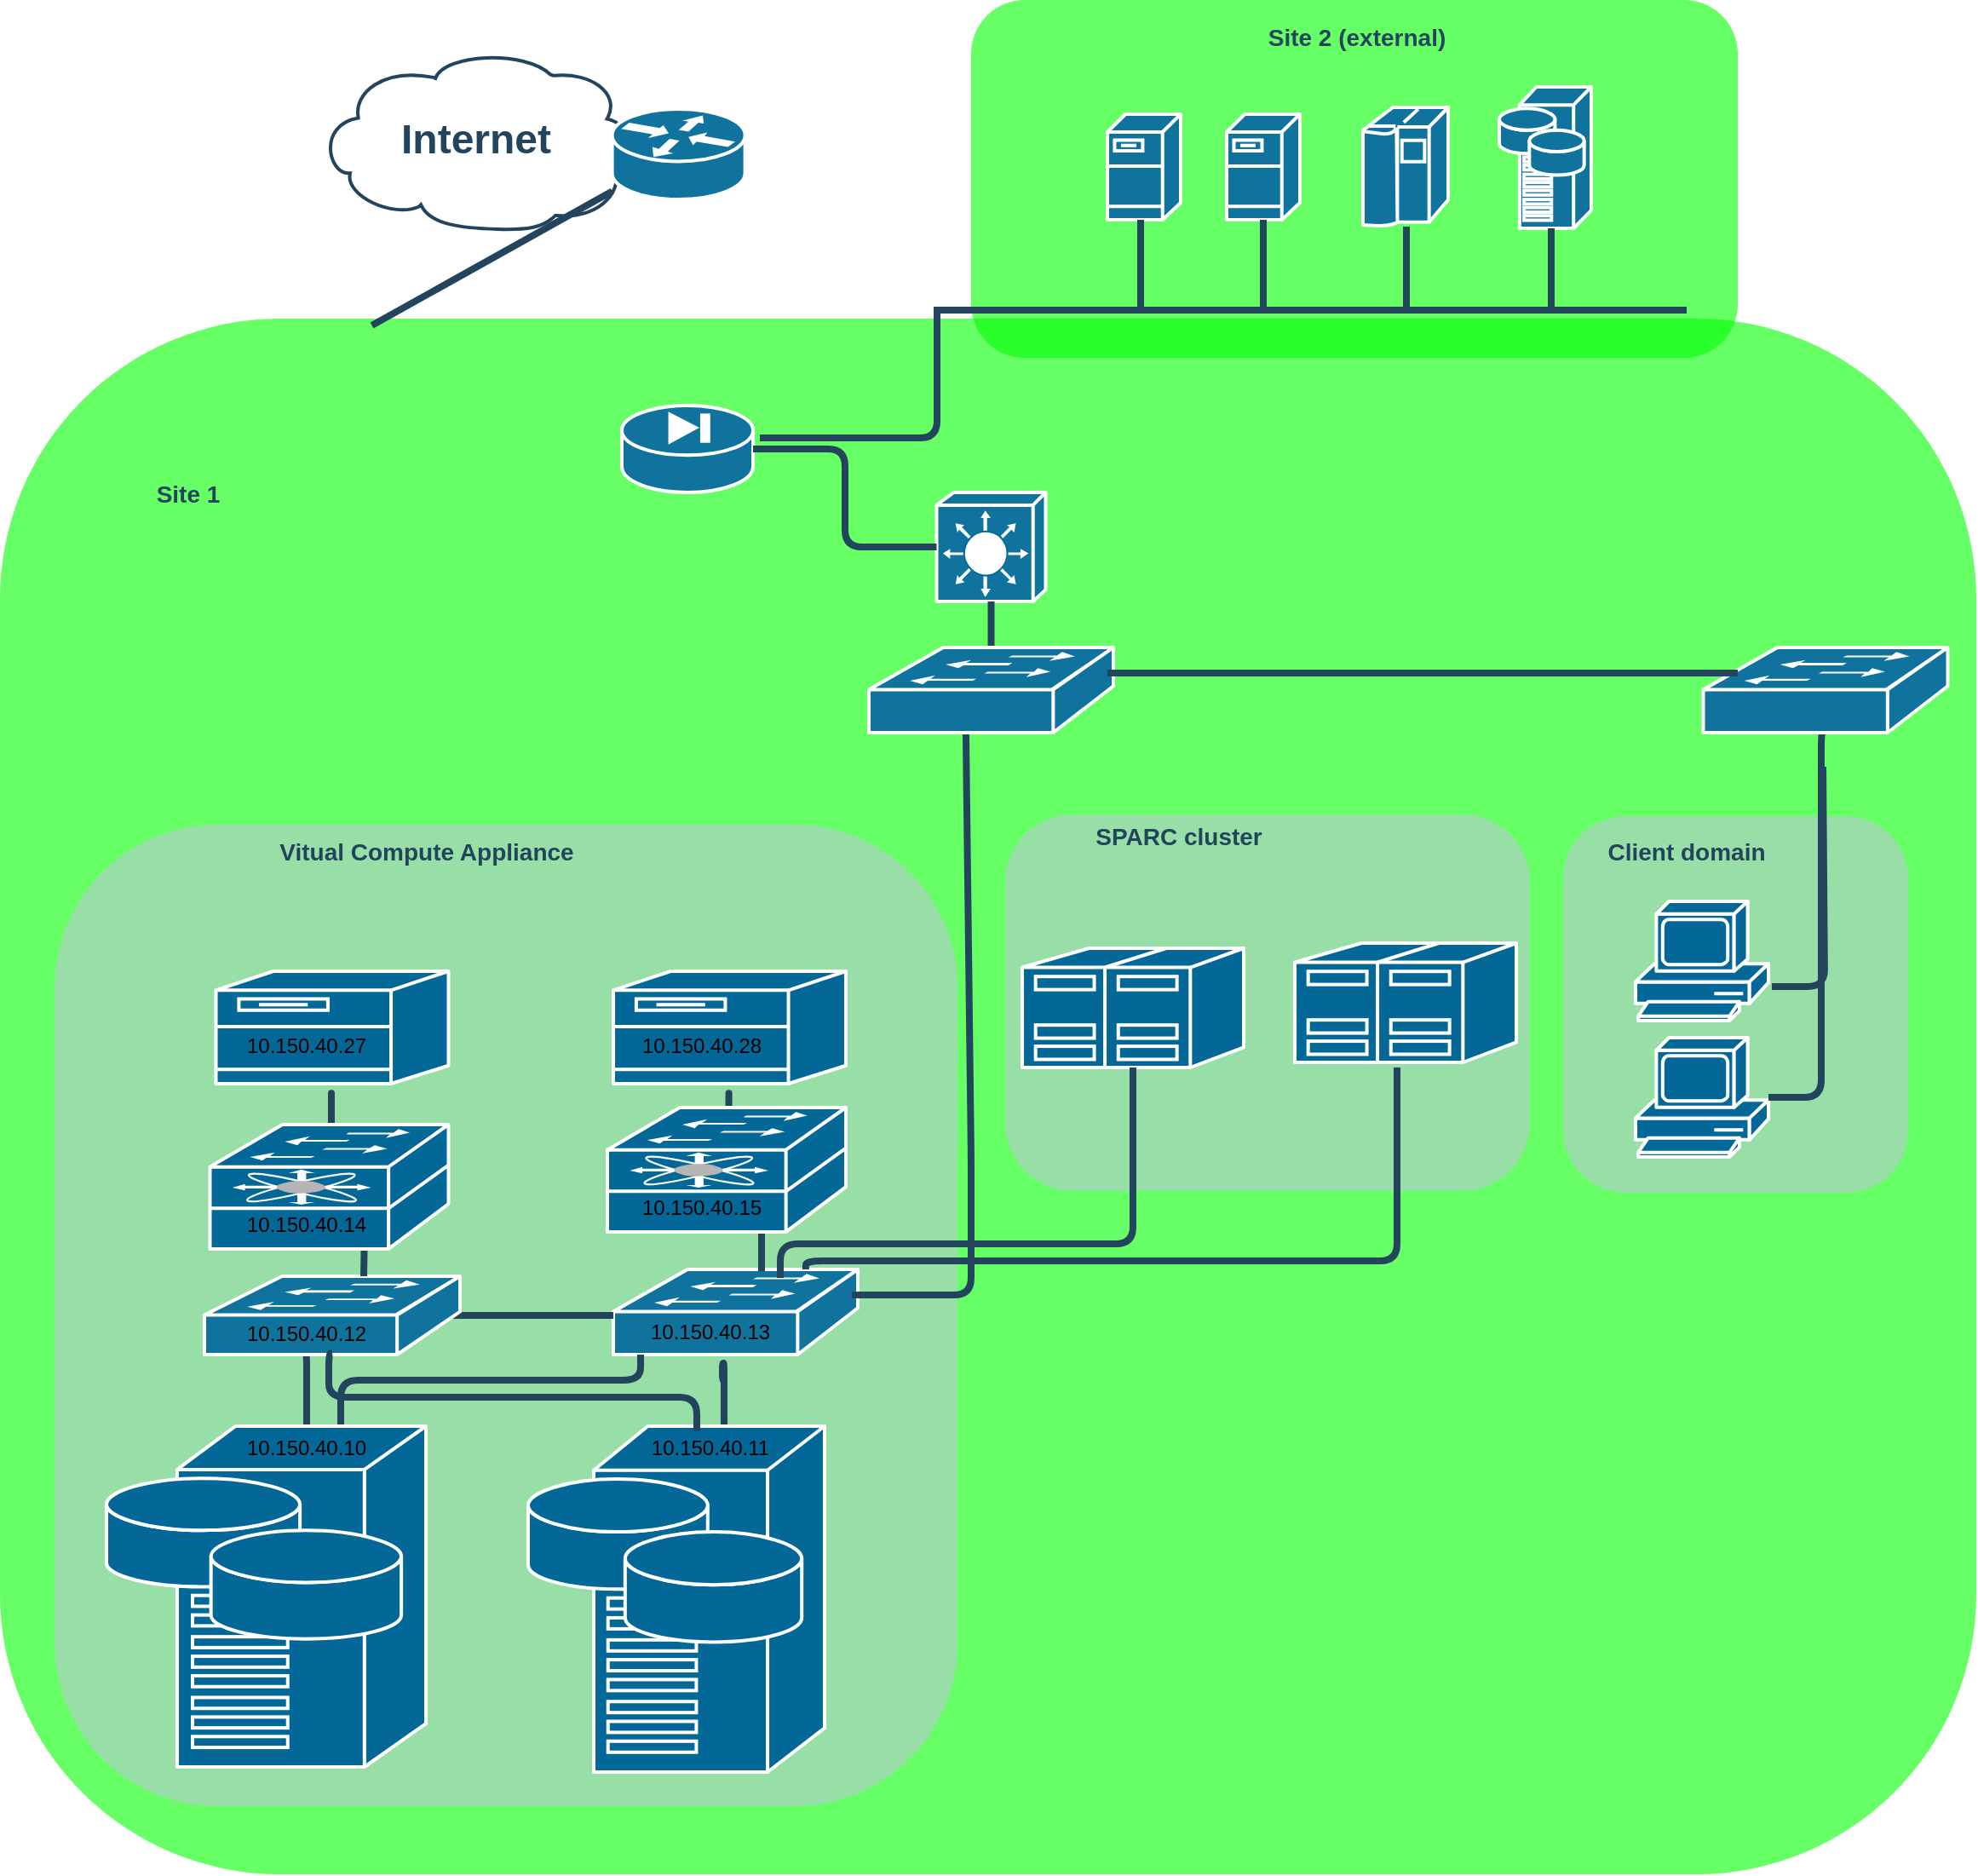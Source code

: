 <mxfile version="16.1.0" type="github">
  <diagram id="6a731a19-8d31-9384-78a2-239565b7b9f0" name="Page-1">
    <mxGraphModel dx="1863" dy="493" grid="1" gridSize="10" guides="1" tooltips="1" connect="1" arrows="1" fold="1" page="1" pageScale="1" pageWidth="827" pageHeight="1169" background="none" math="0" shadow="0">
      <root>
        <mxCell id="0" />
        <mxCell id="1" parent="0" />
        <mxCell id="E98OGkTCvnJ0Mw3zOJ---2271" value="" style="rounded=1;whiteSpace=wrap;html=1;strokeColor=none;fillColor=#00FF00;fontSize=24;fontColor=#23445D;align=center;opacity=60;arcSize=18;" vertex="1" parent="1">
          <mxGeometry x="-110" y="237" width="1160" height="913" as="geometry" />
        </mxCell>
        <mxCell id="E98OGkTCvnJ0Mw3zOJ---2266" value="" style="rounded=1;whiteSpace=wrap;html=1;strokeColor=none;fillColor=#BAC8D3;fontSize=24;fontColor=#23445D;align=center;opacity=60;arcSize=18;" vertex="1" parent="1">
          <mxGeometry x="807.5" y="529" width="202.5" height="221" as="geometry" />
        </mxCell>
        <mxCell id="Pr5-naN3Z31YBVQmqUEw-2314" value="" style="rounded=1;whiteSpace=wrap;html=1;strokeColor=none;fillColor=#BAC8D3;fontSize=24;fontColor=#23445D;align=center;opacity=60;arcSize=18;" parent="1" vertex="1">
          <mxGeometry x="480" y="528" width="308" height="221" as="geometry" />
        </mxCell>
        <mxCell id="Pr5-naN3Z31YBVQmqUEw-2285" value="" style="rounded=1;whiteSpace=wrap;html=1;strokeColor=none;fillColor=#BAC8D3;fontSize=24;fontColor=#23445D;align=center;opacity=60;arcSize=18;" parent="1" vertex="1">
          <mxGeometry x="-78" y="534" width="530" height="576" as="geometry" />
        </mxCell>
        <mxCell id="2087" value="&lt;font color=&quot;#23445d&quot;&gt;Vitual Compute Appliance&lt;/font&gt;" style="rounded=1;whiteSpace=wrap;html=1;strokeColor=none;fillColor=none;fontSize=14;fontColor=#742B21;align=center;fontStyle=1" parent="1" vertex="1">
          <mxGeometry x="46.5" y="538" width="187" height="24" as="geometry" />
        </mxCell>
        <mxCell id="2094" value="" style="rounded=1;whiteSpace=wrap;html=1;strokeColor=none;fillColor=#00FF00;fontSize=24;fontColor=#23445D;align=center;opacity=60;" parent="1" vertex="1">
          <mxGeometry x="460" y="50" width="450" height="210" as="geometry" />
        </mxCell>
        <mxCell id="2103" value="" style="shape=mxgraph.cisco.servers.fileserver;html=1;dashed=0;fillColor=#10739E;strokeColor=#ffffff;strokeWidth=2;verticalLabelPosition=bottom;verticalAlign=top;fontFamily=Helvetica;fontSize=36;fontColor=#FFB366" parent="1" vertex="1">
          <mxGeometry x="540" y="117" width="43" height="62" as="geometry" />
        </mxCell>
        <mxCell id="2104" value="" style="shape=mxgraph.cisco.servers.fileserver;html=1;dashed=0;fillColor=#10739E;strokeColor=#ffffff;strokeWidth=2;verticalLabelPosition=bottom;verticalAlign=top;fontFamily=Helvetica;fontSize=36;fontColor=#FFB366" parent="1" vertex="1">
          <mxGeometry x="610" y="117" width="43" height="62" as="geometry" />
        </mxCell>
        <mxCell id="2105" value="" style="shape=mxgraph.cisco.computers_and_peripherals.ibm_mainframe;html=1;dashed=0;fillColor=#10739E;strokeColor=#ffffff;strokeWidth=2;verticalLabelPosition=bottom;verticalAlign=top;fontFamily=Helvetica;fontSize=36;fontColor=#FFB366" parent="1" vertex="1">
          <mxGeometry x="690" y="113" width="50" height="70" as="geometry" />
        </mxCell>
        <mxCell id="2106" value="" style="shape=mxgraph.cisco.servers.storage_server;html=1;dashed=0;fillColor=#10739E;strokeColor=#ffffff;strokeWidth=2;verticalLabelPosition=bottom;verticalAlign=top;fontFamily=Helvetica;fontSize=36;fontColor=#FFB366" parent="1" vertex="1">
          <mxGeometry x="770" y="101" width="54" height="83" as="geometry" />
        </mxCell>
        <mxCell id="2108" value="" style="shape=mxgraph.cisco.security.pix_firewall;html=1;dashed=0;fillColor=#10739E;strokeColor=#ffffff;strokeWidth=2;verticalLabelPosition=bottom;verticalAlign=top;fontFamily=Helvetica;fontSize=36;fontColor=#FFB366" parent="1" vertex="1">
          <mxGeometry x="255" y="288" width="77" height="51" as="geometry" />
        </mxCell>
        <mxCell id="2109" value="Internet" style="shape=mxgraph.cisco.storage.cloud;html=1;dashed=0;strokeColor=#23445D;fillColor=#ffffff;strokeWidth=2;fontFamily=Helvetica;fontSize=24;fontColor=#23445D;align=center;fontStyle=1" parent="1" vertex="1">
          <mxGeometry x="76.31" y="79" width="186" height="106" as="geometry" />
        </mxCell>
        <mxCell id="2112" value="" style="shape=mxgraph.cisco.switches.layer_3_switch;html=1;dashed=0;fillColor=#10739E;strokeColor=#ffffff;strokeWidth=2;verticalLabelPosition=bottom;verticalAlign=top;fontFamily=Helvetica;fontSize=36;fontColor=#FFB366" parent="1" vertex="1">
          <mxGeometry x="439.75" y="339" width="64" height="64" as="geometry" />
        </mxCell>
        <mxCell id="2114" value="" style="shape=mxgraph.cisco.switches.workgroup_switch;html=1;dashed=0;fillColor=#10739E;strokeColor=#ffffff;strokeWidth=2;verticalLabelPosition=bottom;verticalAlign=top;fontFamily=Helvetica;fontSize=36;fontColor=#FFB366" parent="1" vertex="1">
          <mxGeometry x="250" y="795" width="143.5" height="50" as="geometry" />
        </mxCell>
        <mxCell id="2138" value="" style="shape=mxgraph.cisco.routers.router;html=1;dashed=0;fillColor=#10739E;strokeColor=#ffffff;strokeWidth=2;verticalLabelPosition=bottom;verticalAlign=top;fontFamily=Helvetica;fontSize=36;fontColor=#FFB366" parent="1" vertex="1">
          <mxGeometry x="249.31" y="114" width="78" height="53" as="geometry" />
        </mxCell>
        <mxCell id="2153" value="" style="line;html=1;strokeColor=#23445D;" parent="1" vertex="1">
          <mxGeometry x="440" y="227" width="440" height="10" as="geometry" />
        </mxCell>
        <mxCell id="2164" value="" style="edgeStyle=elbowEdgeStyle;elbow=horizontal;endArrow=none;html=1;strokeColor=#23445D;endFill=0;strokeWidth=4;rounded=1" parent="1" source="2103" edge="1">
          <mxGeometry width="100" height="100" relative="1" as="geometry">
            <mxPoint x="559" y="190" as="sourcePoint" />
            <mxPoint x="559.278" y="232.083" as="targetPoint" />
          </mxGeometry>
        </mxCell>
        <mxCell id="2165" value="" style="edgeStyle=elbowEdgeStyle;elbow=horizontal;endArrow=none;html=1;strokeColor=#23445D;endFill=0;strokeWidth=4;rounded=1" parent="1" source="2104" edge="1">
          <mxGeometry width="100" height="100" relative="1" as="geometry">
            <mxPoint x="631" y="190.0" as="sourcePoint" />
            <mxPoint x="631.278" y="232.083" as="targetPoint" />
          </mxGeometry>
        </mxCell>
        <mxCell id="2166" value="" style="edgeStyle=elbowEdgeStyle;elbow=horizontal;endArrow=none;html=1;strokeColor=#23445D;endFill=0;strokeWidth=4;rounded=1" parent="1" source="2105" edge="1">
          <mxGeometry width="100" height="100" relative="1" as="geometry">
            <mxPoint x="715" y="190.0" as="sourcePoint" />
            <mxPoint x="715.278" y="232.083" as="targetPoint" />
          </mxGeometry>
        </mxCell>
        <mxCell id="2167" value="" style="edgeStyle=elbowEdgeStyle;elbow=horizontal;endArrow=none;html=1;strokeColor=#23445D;endFill=0;strokeWidth=4;rounded=1" parent="1" source="2106" edge="1">
          <mxGeometry width="100" height="100" relative="1" as="geometry">
            <mxPoint x="800" y="190.0" as="sourcePoint" />
            <mxPoint x="800.278" y="232.083" as="targetPoint" />
          </mxGeometry>
        </mxCell>
        <mxCell id="2168" value="" style="edgeStyle=elbowEdgeStyle;elbow=horizontal;endArrow=none;html=1;strokeColor=#23445D;endFill=0;strokeWidth=4;rounded=1;entryX=1.052;entryY=0.373;entryDx=0;entryDy=0;entryPerimeter=0;" parent="1" target="2108" edge="1">
          <mxGeometry width="100" height="100" relative="1" as="geometry">
            <mxPoint x="440" y="230" as="sourcePoint" />
            <mxPoint x="416" y="263" as="targetPoint" />
            <Array as="points">
              <mxPoint x="440" y="220" />
              <mxPoint x="416.25" y="199" />
            </Array>
          </mxGeometry>
        </mxCell>
        <mxCell id="2170" value="" style="elbow=horizontal;endArrow=none;html=1;strokeColor=#23445D;endFill=0;strokeWidth=4;rounded=1" parent="1" target="2138" edge="1">
          <mxGeometry width="100" height="100" relative="1" as="geometry">
            <mxPoint x="108.25" y="241.009" as="sourcePoint" />
            <mxPoint x="591.528" y="152.083" as="targetPoint" />
          </mxGeometry>
        </mxCell>
        <mxCell id="2172" style="edgeStyle=none;rounded=1;html=1;strokeColor=#23445D;endArrow=none;endFill=0;strokeWidth=4;startArrow=none;exitX=0.397;exitY=1.02;exitDx=0;exitDy=0;exitPerimeter=0;" parent="1" source="Pr5-naN3Z31YBVQmqUEw-2311" edge="1">
          <mxGeometry relative="1" as="geometry">
            <mxPoint x="676" y="671.987" as="sourcePoint" />
            <Array as="points">
              <mxPoint x="460" y="730" />
              <mxPoint x="460" y="810" />
              <mxPoint x="390" y="810" />
            </Array>
            <mxPoint x="390" y="810" as="targetPoint" />
          </mxGeometry>
        </mxCell>
        <mxCell id="2178" value="" style="edgeStyle=elbowEdgeStyle;elbow=horizontal;endArrow=none;html=1;strokeColor=#23445D;endFill=0;strokeWidth=4;rounded=1;exitX=1;exitY=0.5;exitDx=0;exitDy=0;exitPerimeter=0;" parent="1" target="2112" edge="1" source="2108">
          <mxGeometry width="100" height="100" relative="1" as="geometry">
            <mxPoint x="340" y="314" as="sourcePoint" />
            <mxPoint x="663.278" y="387.083" as="targetPoint" />
          </mxGeometry>
        </mxCell>
        <mxCell id="2180" style="edgeStyle=orthogonalEdgeStyle;rounded=1;html=1;strokeColor=#23445D;endArrow=none;endFill=0;strokeWidth=4;startArrow=none;exitX=0.393;exitY=0.978;exitDx=0;exitDy=0;exitPerimeter=0;" parent="1" source="Pr5-naN3Z31YBVQmqUEw-2264" target="Pr5-naN3Z31YBVQmqUEw-2270" edge="1">
          <mxGeometry relative="1" as="geometry">
            <Array as="points">
              <mxPoint x="70" y="844" />
            </Array>
            <mxPoint x="81" y="840" as="sourcePoint" />
            <mxPoint x="109" y="889" as="targetPoint" />
          </mxGeometry>
        </mxCell>
        <mxCell id="2181" style="edgeStyle=orthogonalEdgeStyle;rounded=1;html=1;strokeColor=#23445D;endArrow=none;endFill=0;strokeWidth=4" parent="1" source="2114" target="Pr5-naN3Z31YBVQmqUEw-2270" edge="1">
          <mxGeometry relative="1" as="geometry">
            <Array as="points">
              <mxPoint x="266" y="860" />
              <mxPoint x="90" y="860" />
            </Array>
            <mxPoint x="120" y="870" as="targetPoint" />
          </mxGeometry>
        </mxCell>
        <mxCell id="2200" style="rounded=1;html=1;strokeColor=#23445D;endArrow=none;endFill=0;strokeWidth=4;" parent="1" edge="1">
          <mxGeometry relative="1" as="geometry">
            <mxPoint x="960" y="500" as="sourcePoint" />
            <mxPoint x="930" y="629" as="targetPoint" />
            <Array as="points">
              <mxPoint x="961" y="629" />
            </Array>
          </mxGeometry>
        </mxCell>
        <mxCell id="2227" value="&lt;font color=&quot;#23445d&quot;&gt;Site 2 (external)&lt;/font&gt;" style="rounded=1;whiteSpace=wrap;html=1;strokeColor=none;fillColor=none;fontSize=14;fontColor=#742B21;align=center;fontStyle=1" parent="1" vertex="1">
          <mxGeometry x="615" y="62" width="143" height="19" as="geometry" />
        </mxCell>
        <mxCell id="2257" style="edgeStyle=orthogonalEdgeStyle;curved=1;rounded=0;jumpStyle=none;html=1;exitX=0.75;exitY=0;entryX=0.75;entryY=0;shadow=0;labelBackgroundColor=#ffffff;startArrow=none;startFill=0;endArrow=none;endFill=0;endSize=10;jettySize=auto;orthogonalLoop=1;strokeColor=#23445D;strokeWidth=2;fillColor=#F08705;fontFamily=Helvetica;fontSize=25;fontColor=#23445D;align=left;" parent="1" source="2087" target="2087" edge="1">
          <mxGeometry relative="1" as="geometry" />
        </mxCell>
        <mxCell id="Pr5-naN3Z31YBVQmqUEw-2266" value="" style="edgeStyle=none;rounded=1;html=1;strokeColor=#23445D;endArrow=none;endFill=0;strokeWidth=4;entryX=0.5;entryY=0;entryDx=0;entryDy=0;entryPerimeter=0;" parent="1" source="2112" edge="1" target="Pr5-naN3Z31YBVQmqUEw-2311">
          <mxGeometry relative="1" as="geometry">
            <mxPoint x="631" y="407.412" as="sourcePoint" />
            <mxPoint x="472" y="420" as="targetPoint" />
          </mxGeometry>
        </mxCell>
        <mxCell id="Pr5-naN3Z31YBVQmqUEw-2267" value="" style="edgeStyle=orthogonalEdgeStyle;rounded=1;html=1;strokeColor=#23445D;endArrow=none;endFill=0;strokeWidth=4;entryX=0.98;entryY=0.5;entryDx=0;entryDy=0;entryPerimeter=0;" parent="1" source="2114" target="Pr5-naN3Z31YBVQmqUEw-2264" edge="1">
          <mxGeometry relative="1" as="geometry">
            <Array as="points">
              <mxPoint x="112" y="822" />
              <mxPoint x="112" y="822" />
            </Array>
            <mxPoint x="138" y="776.5" as="sourcePoint" />
            <mxPoint x="-152" y="1090.5" as="targetPoint" />
          </mxGeometry>
        </mxCell>
        <mxCell id="Pr5-naN3Z31YBVQmqUEw-2264" value="" style="shape=mxgraph.cisco.switches.workgroup_switch;html=1;dashed=0;fillColor=#10739E;strokeColor=#ffffff;strokeWidth=2;verticalLabelPosition=bottom;verticalAlign=top;fontFamily=Helvetica;fontSize=36;fontColor=#FFB366" parent="1" vertex="1">
          <mxGeometry x="10" y="799" width="150" height="46" as="geometry" />
        </mxCell>
        <mxCell id="Pr5-naN3Z31YBVQmqUEw-2269" value="" style="shape=mxgraph.cisco.servers.storage_server;sketch=0;html=1;pointerEvents=1;dashed=0;fillColor=#036897;strokeColor=#ffffff;strokeWidth=2;verticalLabelPosition=bottom;verticalAlign=top;align=center;outlineConnect=0;" parent="1" vertex="1">
          <mxGeometry x="200" y="887" width="174" height="203" as="geometry" />
        </mxCell>
        <mxCell id="Pr5-naN3Z31YBVQmqUEw-2270" value="" style="shape=mxgraph.cisco.servers.storage_server;sketch=0;html=1;pointerEvents=1;dashed=0;fillColor=#036897;strokeColor=#ffffff;strokeWidth=2;verticalLabelPosition=bottom;verticalAlign=top;align=center;outlineConnect=0;" parent="1" vertex="1">
          <mxGeometry x="-47.5" y="887" width="187.5" height="200" as="geometry" />
        </mxCell>
        <mxCell id="Pr5-naN3Z31YBVQmqUEw-2271" style="edgeStyle=orthogonalEdgeStyle;rounded=1;html=1;strokeColor=#23445D;endArrow=none;endFill=0;strokeWidth=4;startArrow=none;exitX=0.5;exitY=0.98;exitDx=0;exitDy=0;exitPerimeter=0;" parent="1" source="Pr5-naN3Z31YBVQmqUEw-2264" edge="1">
          <mxGeometry relative="1" as="geometry">
            <Array as="points">
              <mxPoint x="83" y="844" />
              <mxPoint x="83" y="870" />
              <mxPoint x="299" y="870" />
            </Array>
            <mxPoint x="39" y="819.5" as="sourcePoint" />
            <mxPoint x="299" y="890" as="targetPoint" />
          </mxGeometry>
        </mxCell>
        <mxCell id="Pr5-naN3Z31YBVQmqUEw-2272" value="" style="shape=mxgraph.cisco.computers_and_peripherals.pc;sketch=0;html=1;pointerEvents=1;dashed=0;fillColor=#036897;strokeColor=#ffffff;strokeWidth=2;verticalLabelPosition=bottom;verticalAlign=top;align=center;outlineConnect=0;" parent="1" vertex="1">
          <mxGeometry x="850" y="659" width="78" height="70" as="geometry" />
        </mxCell>
        <mxCell id="Pr5-naN3Z31YBVQmqUEw-2273" value="" style="shape=mxgraph.cisco.computers_and_peripherals.pc;sketch=0;html=1;pointerEvents=1;dashed=0;fillColor=#036897;strokeColor=#ffffff;strokeWidth=2;verticalLabelPosition=bottom;verticalAlign=top;align=center;outlineConnect=0;" parent="1" vertex="1">
          <mxGeometry x="850" y="579" width="78" height="70" as="geometry" />
        </mxCell>
        <mxCell id="Pr5-naN3Z31YBVQmqUEw-2276" style="edgeStyle=orthogonalEdgeStyle;rounded=1;html=1;strokeColor=#23445D;endArrow=none;endFill=0;strokeWidth=4;exitX=0.5;exitY=0.98;exitDx=0;exitDy=0;exitPerimeter=0;" parent="1" target="Pr5-naN3Z31YBVQmqUEw-2272" edge="1" source="Pr5-naN3Z31YBVQmqUEw-2310">
          <mxGeometry relative="1" as="geometry">
            <Array as="points">
              <mxPoint x="959" y="479" />
              <mxPoint x="959" y="694" />
            </Array>
            <mxPoint x="959" y="500" as="sourcePoint" />
            <mxPoint x="946" y="699" as="targetPoint" />
          </mxGeometry>
        </mxCell>
        <mxCell id="Pr5-naN3Z31YBVQmqUEw-2283" value="&lt;font color=&quot;#23445d&quot;&gt;SPARC cluster&lt;/font&gt;" style="rounded=1;whiteSpace=wrap;html=1;strokeColor=none;fillColor=none;fontSize=14;fontColor=#742B21;align=center;fontStyle=1" parent="1" vertex="1">
          <mxGeometry x="524" y="529" width="116" height="24" as="geometry" />
        </mxCell>
        <mxCell id="Pr5-naN3Z31YBVQmqUEw-2292" value="10.150.40.10" style="text;html=1;strokeColor=none;fillColor=none;align=center;verticalAlign=middle;whiteSpace=wrap;rounded=0;" parent="1" vertex="1">
          <mxGeometry x="40" y="885" width="60" height="30" as="geometry" />
        </mxCell>
        <mxCell id="Pr5-naN3Z31YBVQmqUEw-2293" value="10.150.40.11" style="text;html=1;strokeColor=none;fillColor=none;align=center;verticalAlign=middle;whiteSpace=wrap;rounded=0;" parent="1" vertex="1">
          <mxGeometry x="276.75" y="885" width="60" height="30" as="geometry" />
        </mxCell>
        <mxCell id="Pr5-naN3Z31YBVQmqUEw-2294" value="10.150.40.12" style="text;html=1;strokeColor=none;fillColor=none;align=center;verticalAlign=middle;whiteSpace=wrap;rounded=0;" parent="1" vertex="1">
          <mxGeometry x="40" y="817.5" width="60" height="30" as="geometry" />
        </mxCell>
        <mxCell id="Pr5-naN3Z31YBVQmqUEw-2295" value="10.150.40.13" style="text;html=1;strokeColor=none;fillColor=none;align=center;verticalAlign=middle;whiteSpace=wrap;rounded=0;" parent="1" vertex="1">
          <mxGeometry x="276.75" y="817" width="60" height="30" as="geometry" />
        </mxCell>
        <mxCell id="Pr5-naN3Z31YBVQmqUEw-2297" style="edgeStyle=orthogonalEdgeStyle;rounded=1;html=1;strokeColor=#23445D;endArrow=none;endFill=0;strokeWidth=4;" parent="1" edge="1">
          <mxGeometry relative="1" as="geometry">
            <Array as="points">
              <mxPoint x="337" y="766" />
              <mxPoint x="337" y="766" />
            </Array>
            <mxPoint x="337" y="743" as="sourcePoint" />
            <mxPoint x="337" y="796" as="targetPoint" />
          </mxGeometry>
        </mxCell>
        <mxCell id="Pr5-naN3Z31YBVQmqUEw-2300" style="edgeStyle=orthogonalEdgeStyle;rounded=1;html=1;strokeColor=#23445D;endArrow=none;endFill=0;strokeWidth=4;entryX=0.638;entryY=0.033;entryDx=0;entryDy=0;entryPerimeter=0;" parent="1" target="Pr5-naN3Z31YBVQmqUEw-2293" edge="1">
          <mxGeometry relative="1" as="geometry">
            <Array as="points">
              <mxPoint x="314" y="860" />
              <mxPoint x="314" y="850" />
              <mxPoint x="315" y="850" />
            </Array>
            <mxPoint x="315" y="860" as="sourcePoint" />
            <mxPoint x="316" y="880" as="targetPoint" />
          </mxGeometry>
        </mxCell>
        <mxCell id="Pr5-naN3Z31YBVQmqUEw-2301" style="edgeStyle=orthogonalEdgeStyle;rounded=1;html=1;strokeColor=#23445D;endArrow=none;endFill=0;strokeWidth=4;" parent="1" edge="1">
          <mxGeometry relative="1" as="geometry">
            <Array as="points">
              <mxPoint x="103.5" y="769" />
              <mxPoint x="103.5" y="769" />
            </Array>
            <mxPoint x="104" y="760" as="sourcePoint" />
            <mxPoint x="103.5" y="799" as="targetPoint" />
          </mxGeometry>
        </mxCell>
        <mxCell id="Pr5-naN3Z31YBVQmqUEw-2310" value="" style="shape=mxgraph.cisco.switches.workgroup_switch;html=1;dashed=0;fillColor=#10739E;strokeColor=#ffffff;strokeWidth=2;verticalLabelPosition=bottom;verticalAlign=top;fontFamily=Helvetica;fontSize=36;fontColor=#FFB366" parent="1" vertex="1">
          <mxGeometry x="889.75" y="430" width="143.5" height="50" as="geometry" />
        </mxCell>
        <mxCell id="Pr5-naN3Z31YBVQmqUEw-2311" value="" style="shape=mxgraph.cisco.switches.workgroup_switch;html=1;dashed=0;fillColor=#10739E;strokeColor=#ffffff;strokeWidth=2;verticalLabelPosition=bottom;verticalAlign=top;fontFamily=Helvetica;fontSize=36;fontColor=#FFB366" parent="1" vertex="1">
          <mxGeometry x="400" y="430" width="143.5" height="50" as="geometry" />
        </mxCell>
        <mxCell id="Pr5-naN3Z31YBVQmqUEw-2312" value="" style="shape=mxgraph.cisco.servers.standard_host;sketch=0;html=1;pointerEvents=1;dashed=0;fillColor=#036897;strokeColor=#ffffff;strokeWidth=2;verticalLabelPosition=bottom;verticalAlign=top;align=center;outlineConnect=0;" parent="1" vertex="1">
          <mxGeometry x="490" y="606.5" width="130" height="70" as="geometry" />
        </mxCell>
        <mxCell id="Pr5-naN3Z31YBVQmqUEw-2313" value="" style="shape=mxgraph.cisco.servers.standard_host;sketch=0;html=1;pointerEvents=1;dashed=0;fillColor=#036897;strokeColor=#ffffff;strokeWidth=2;verticalLabelPosition=bottom;verticalAlign=top;align=center;outlineConnect=0;" parent="1" vertex="1">
          <mxGeometry x="650" y="603.5" width="130" height="70" as="geometry" />
        </mxCell>
        <mxCell id="E98OGkTCvnJ0Mw3zOJ---2259" style="edgeStyle=orthogonalEdgeStyle;rounded=1;html=1;strokeColor=#23445D;endArrow=none;endFill=0;strokeWidth=4;" edge="1" parent="1">
          <mxGeometry relative="1" as="geometry">
            <Array as="points">
              <mxPoint x="84.5" y="687" />
              <mxPoint x="84.5" y="687" />
            </Array>
            <mxPoint x="84.5" y="704" as="sourcePoint" />
            <mxPoint x="84.5" y="717" as="targetPoint" />
          </mxGeometry>
        </mxCell>
        <mxCell id="E98OGkTCvnJ0Mw3zOJ---2262" value="" style="shape=mxgraph.cisco.servers.fileserver;sketch=0;html=1;pointerEvents=1;dashed=0;fillColor=#036897;strokeColor=#ffffff;strokeWidth=2;verticalLabelPosition=bottom;verticalAlign=top;align=center;outlineConnect=0;" vertex="1" parent="1">
          <mxGeometry x="16.75" y="620" width="136.5" height="66" as="geometry" />
        </mxCell>
        <mxCell id="E98OGkTCvnJ0Mw3zOJ---2263" value="" style="shape=mxgraph.cisco.servers.fileserver;sketch=0;html=1;pointerEvents=1;dashed=0;fillColor=#036897;strokeColor=#ffffff;strokeWidth=2;verticalLabelPosition=bottom;verticalAlign=top;align=center;outlineConnect=0;" vertex="1" parent="1">
          <mxGeometry x="250" y="620" width="136.5" height="66" as="geometry" />
        </mxCell>
        <mxCell id="E98OGkTCvnJ0Mw3zOJ---2265" style="edgeStyle=orthogonalEdgeStyle;rounded=1;html=1;strokeColor=#23445D;endArrow=none;endFill=0;strokeWidth=4;" edge="1" parent="1">
          <mxGeometry relative="1" as="geometry">
            <Array as="points">
              <mxPoint x="317.75" y="687" />
              <mxPoint x="317.75" y="687" />
            </Array>
            <mxPoint x="317.75" y="704" as="sourcePoint" />
            <mxPoint x="317.75" y="717" as="targetPoint" />
          </mxGeometry>
        </mxCell>
        <mxCell id="E98OGkTCvnJ0Mw3zOJ---2267" value="&lt;font color=&quot;#23445d&quot;&gt;Client domain&lt;/font&gt;" style="rounded=1;whiteSpace=wrap;html=1;strokeColor=none;fillColor=none;fontSize=14;fontColor=#742B21;align=center;fontStyle=1" vertex="1" parent="1">
          <mxGeometry x="822" y="538" width="116" height="24" as="geometry" />
        </mxCell>
        <mxCell id="E98OGkTCvnJ0Mw3zOJ---2268" value="" style="line;html=1;strokeColor=#23445D;" vertex="1" parent="1">
          <mxGeometry x="540" y="440" width="370" height="10" as="geometry" />
        </mxCell>
        <mxCell id="E98OGkTCvnJ0Mw3zOJ---2272" value="Site 1" style="rounded=1;whiteSpace=wrap;html=1;strokeColor=none;fillColor=none;fontSize=14;fontColor=#23445D;align=center;fontStyle=1" vertex="1" parent="1">
          <mxGeometry x="-46.5" y="330" width="93" height="19" as="geometry" />
        </mxCell>
        <mxCell id="E98OGkTCvnJ0Mw3zOJ---2273" value="" style="edgeStyle=orthogonalEdgeStyle;rounded=1;html=1;strokeColor=#23445D;endArrow=none;endFill=0;strokeWidth=4;entryX=0.683;entryY=0.1;entryDx=0;entryDy=0;entryPerimeter=0;" edge="1" parent="1" source="Pr5-naN3Z31YBVQmqUEw-2312" target="2114">
          <mxGeometry relative="1" as="geometry">
            <Array as="points">
              <mxPoint x="555" y="780" />
              <mxPoint x="348" y="780" />
            </Array>
            <mxPoint x="583" y="780" as="sourcePoint" />
            <mxPoint x="490" y="780" as="targetPoint" />
          </mxGeometry>
        </mxCell>
        <mxCell id="E98OGkTCvnJ0Mw3zOJ---2274" value="" style="edgeStyle=orthogonalEdgeStyle;rounded=1;html=1;strokeColor=#23445D;endArrow=none;endFill=0;strokeWidth=4;entryX=0.98;entryY=0.5;entryDx=0;entryDy=0;entryPerimeter=0;exitX=0.787;exitY=0;exitDx=0;exitDy=0;exitPerimeter=0;" edge="1" parent="1" source="2114">
          <mxGeometry relative="1" as="geometry">
            <Array as="points">
              <mxPoint x="363" y="790" />
              <mxPoint x="710" y="790" />
            </Array>
            <mxPoint x="710" y="850" as="sourcePoint" />
            <mxPoint x="710" y="676.5" as="targetPoint" />
          </mxGeometry>
        </mxCell>
        <mxCell id="E98OGkTCvnJ0Mw3zOJ---2275" value="" style="shape=mxgraph.cisco.switches.fibre_channel_fabric_switch;sketch=0;html=1;pointerEvents=1;dashed=0;fillColor=#036897;strokeColor=#ffffff;strokeWidth=2;verticalLabelPosition=bottom;verticalAlign=top;align=center;outlineConnect=0;" vertex="1" parent="1">
          <mxGeometry x="246.5" y="700" width="140" height="74" as="geometry" />
        </mxCell>
        <mxCell id="E98OGkTCvnJ0Mw3zOJ---2277" value="10.150.40.14" style="text;html=1;strokeColor=none;fillColor=none;align=center;verticalAlign=middle;whiteSpace=wrap;rounded=0;" vertex="1" parent="1">
          <mxGeometry x="40" y="754" width="60" height="30" as="geometry" />
        </mxCell>
        <mxCell id="E98OGkTCvnJ0Mw3zOJ---2280" value="10.150.40.15" style="text;html=1;strokeColor=none;fillColor=none;align=center;verticalAlign=middle;whiteSpace=wrap;rounded=0;" vertex="1" parent="1">
          <mxGeometry x="272" y="744" width="60" height="30" as="geometry" />
        </mxCell>
        <mxCell id="E98OGkTCvnJ0Mw3zOJ---2279" value="" style="shape=mxgraph.cisco.switches.fibre_channel_fabric_switch;sketch=0;html=1;pointerEvents=1;dashed=0;fillColor=#036897;strokeColor=#ffffff;strokeWidth=2;verticalLabelPosition=bottom;verticalAlign=top;align=center;outlineConnect=0;" vertex="1" parent="1">
          <mxGeometry x="13.25" y="710" width="140" height="74" as="geometry" />
        </mxCell>
        <mxCell id="E98OGkTCvnJ0Mw3zOJ---2281" value="10.150.40.14" style="text;html=1;strokeColor=none;fillColor=none;align=center;verticalAlign=middle;whiteSpace=wrap;rounded=0;" vertex="1" parent="1">
          <mxGeometry x="40" y="754" width="60" height="30" as="geometry" />
        </mxCell>
        <mxCell id="Pr5-naN3Z31YBVQmqUEw-2291" value="10.150.40.27" style="text;html=1;strokeColor=none;fillColor=none;align=center;verticalAlign=middle;whiteSpace=wrap;rounded=0;" parent="1" vertex="1">
          <mxGeometry x="40" y="649" width="60" height="30" as="geometry" />
        </mxCell>
        <mxCell id="Pr5-naN3Z31YBVQmqUEw-2290" value="10.150.40.28" style="text;html=1;strokeColor=none;fillColor=none;align=center;verticalAlign=middle;whiteSpace=wrap;rounded=0;" parent="1" vertex="1">
          <mxGeometry x="272" y="649" width="60" height="30" as="geometry" />
        </mxCell>
      </root>
    </mxGraphModel>
  </diagram>
</mxfile>
